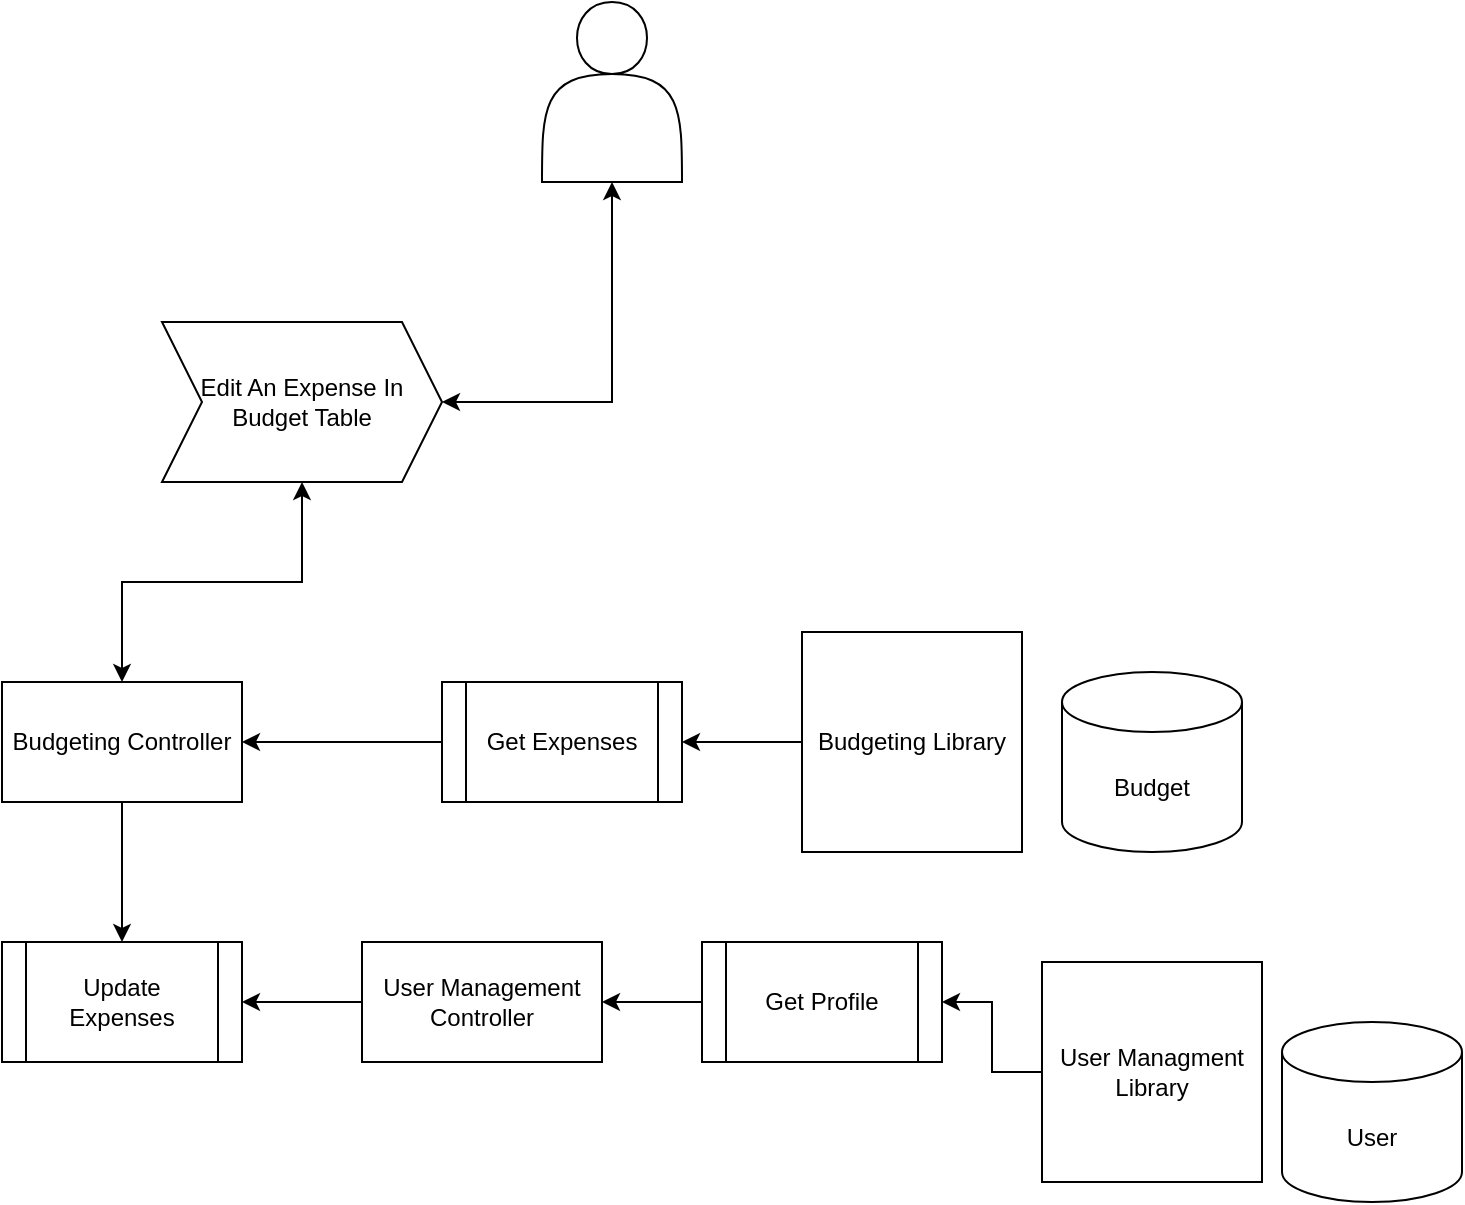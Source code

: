 <mxfile version="21.7.5" type="device">
  <diagram name="Page-1" id="Bhvv7uikKA-04Uj9TCyd">
    <mxGraphModel dx="1434" dy="844" grid="1" gridSize="10" guides="1" tooltips="1" connect="1" arrows="1" fold="1" page="1" pageScale="1" pageWidth="1500" pageHeight="1500" math="0" shadow="0">
      <root>
        <mxCell id="0" />
        <mxCell id="1" parent="0" />
        <mxCell id="syiyN46AXmsJeliIee0B-1" value="" style="shape=actor;whiteSpace=wrap;html=1;" parent="1" vertex="1">
          <mxGeometry x="370" y="110" width="70" height="90" as="geometry" />
        </mxCell>
        <mxCell id="syiyN46AXmsJeliIee0B-4" style="edgeStyle=orthogonalEdgeStyle;rounded=0;orthogonalLoop=1;jettySize=auto;html=1;entryX=0.5;entryY=1;entryDx=0;entryDy=0;startArrow=classic;startFill=1;" parent="1" source="syiyN46AXmsJeliIee0B-2" target="syiyN46AXmsJeliIee0B-1" edge="1">
          <mxGeometry relative="1" as="geometry" />
        </mxCell>
        <mxCell id="syiyN46AXmsJeliIee0B-6" style="edgeStyle=orthogonalEdgeStyle;rounded=0;orthogonalLoop=1;jettySize=auto;html=1;entryX=0.5;entryY=0;entryDx=0;entryDy=0;startArrow=classic;startFill=1;" parent="1" source="syiyN46AXmsJeliIee0B-2" target="syiyN46AXmsJeliIee0B-7" edge="1">
          <mxGeometry relative="1" as="geometry">
            <mxPoint x="160" y="430" as="targetPoint" />
          </mxGeometry>
        </mxCell>
        <mxCell id="syiyN46AXmsJeliIee0B-2" value="Edit An Expense In Budget Table" style="shape=step;perimeter=stepPerimeter;whiteSpace=wrap;html=1;fixedSize=1;" parent="1" vertex="1">
          <mxGeometry x="180" y="270" width="140" height="80" as="geometry" />
        </mxCell>
        <mxCell id="syiyN46AXmsJeliIee0B-10" style="edgeStyle=orthogonalEdgeStyle;rounded=0;orthogonalLoop=1;jettySize=auto;html=1;entryX=0.5;entryY=0;entryDx=0;entryDy=0;" parent="1" source="syiyN46AXmsJeliIee0B-7" target="syiyN46AXmsJeliIee0B-9" edge="1">
          <mxGeometry relative="1" as="geometry" />
        </mxCell>
        <UserObject label="Budgeting Controller" tooltip="Component&#xa;" id="syiyN46AXmsJeliIee0B-7">
          <mxCell style="rounded=0;whiteSpace=wrap;html=1;" parent="1" vertex="1">
            <mxGeometry x="100" y="450" width="120" height="60" as="geometry" />
          </mxCell>
        </UserObject>
        <mxCell id="syiyN46AXmsJeliIee0B-9" value="Update &lt;br&gt;Expenses" style="shape=process;whiteSpace=wrap;html=1;backgroundOutline=1;" parent="1" vertex="1">
          <mxGeometry x="100" y="580" width="120" height="60" as="geometry" />
        </mxCell>
        <mxCell id="syiyN46AXmsJeliIee0B-14" style="edgeStyle=orthogonalEdgeStyle;rounded=0;orthogonalLoop=1;jettySize=auto;html=1;entryX=1;entryY=0.5;entryDx=0;entryDy=0;" parent="1" source="syiyN46AXmsJeliIee0B-11" target="syiyN46AXmsJeliIee0B-9" edge="1">
          <mxGeometry relative="1" as="geometry" />
        </mxCell>
        <mxCell id="syiyN46AXmsJeliIee0B-11" value="User Management Controller" style="rounded=0;whiteSpace=wrap;html=1;" parent="1" vertex="1">
          <mxGeometry x="280" y="580" width="120" height="60" as="geometry" />
        </mxCell>
        <mxCell id="syiyN46AXmsJeliIee0B-13" style="edgeStyle=orthogonalEdgeStyle;rounded=0;orthogonalLoop=1;jettySize=auto;html=1;entryX=1;entryY=0.5;entryDx=0;entryDy=0;" parent="1" source="syiyN46AXmsJeliIee0B-12" target="syiyN46AXmsJeliIee0B-11" edge="1">
          <mxGeometry relative="1" as="geometry" />
        </mxCell>
        <mxCell id="syiyN46AXmsJeliIee0B-12" value="Get Profile" style="shape=process;whiteSpace=wrap;html=1;backgroundOutline=1;" parent="1" vertex="1">
          <mxGeometry x="450" y="580" width="120" height="60" as="geometry" />
        </mxCell>
        <mxCell id="syiyN46AXmsJeliIee0B-16" style="edgeStyle=orthogonalEdgeStyle;rounded=0;orthogonalLoop=1;jettySize=auto;html=1;entryX=1;entryY=0.5;entryDx=0;entryDy=0;" parent="1" source="syiyN46AXmsJeliIee0B-15" target="syiyN46AXmsJeliIee0B-7" edge="1">
          <mxGeometry relative="1" as="geometry" />
        </mxCell>
        <mxCell id="syiyN46AXmsJeliIee0B-15" value="Get Expenses" style="shape=process;whiteSpace=wrap;html=1;backgroundOutline=1;" parent="1" vertex="1">
          <mxGeometry x="320" y="450" width="120" height="60" as="geometry" />
        </mxCell>
        <mxCell id="syiyN46AXmsJeliIee0B-19" value="Budget" style="shape=cylinder3;whiteSpace=wrap;html=1;boundedLbl=1;backgroundOutline=1;size=15;" parent="1" vertex="1">
          <mxGeometry x="630" y="445" width="90" height="90" as="geometry" />
        </mxCell>
        <mxCell id="syiyN46AXmsJeliIee0B-26" style="edgeStyle=orthogonalEdgeStyle;rounded=0;orthogonalLoop=1;jettySize=auto;html=1;" parent="1" source="syiyN46AXmsJeliIee0B-22" target="syiyN46AXmsJeliIee0B-12" edge="1">
          <mxGeometry relative="1" as="geometry" />
        </mxCell>
        <mxCell id="syiyN46AXmsJeliIee0B-22" value="User Managment&lt;br&gt;Library" style="whiteSpace=wrap;html=1;aspect=fixed;" parent="1" vertex="1">
          <mxGeometry x="620" y="590" width="110" height="110" as="geometry" />
        </mxCell>
        <mxCell id="syiyN46AXmsJeliIee0B-25" style="edgeStyle=orthogonalEdgeStyle;rounded=0;orthogonalLoop=1;jettySize=auto;html=1;entryX=1;entryY=0.5;entryDx=0;entryDy=0;" parent="1" source="syiyN46AXmsJeliIee0B-24" target="syiyN46AXmsJeliIee0B-15" edge="1">
          <mxGeometry relative="1" as="geometry" />
        </mxCell>
        <mxCell id="syiyN46AXmsJeliIee0B-24" value="Budgeting Library" style="whiteSpace=wrap;html=1;aspect=fixed;" parent="1" vertex="1">
          <mxGeometry x="500" y="425" width="110" height="110" as="geometry" />
        </mxCell>
        <mxCell id="syiyN46AXmsJeliIee0B-27" value="User" style="shape=cylinder3;whiteSpace=wrap;html=1;boundedLbl=1;backgroundOutline=1;size=15;" parent="1" vertex="1">
          <mxGeometry x="740" y="620" width="90" height="90" as="geometry" />
        </mxCell>
      </root>
    </mxGraphModel>
  </diagram>
</mxfile>
